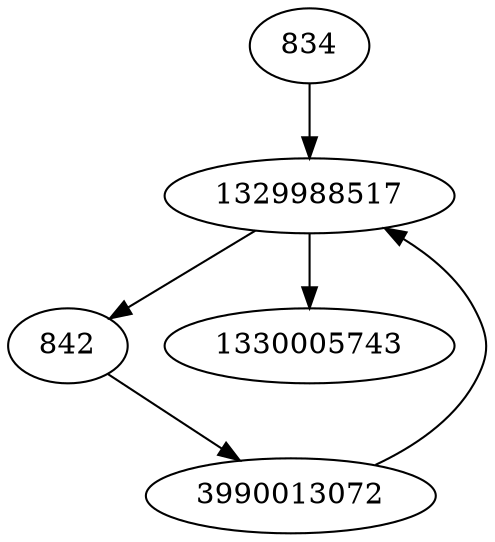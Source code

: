 strict digraph  {
834;
1329988517;
842;
1330005743;
3990013072;
834 -> 1329988517;
1329988517 -> 842;
1329988517 -> 1330005743;
842 -> 3990013072;
3990013072 -> 1329988517;
}
